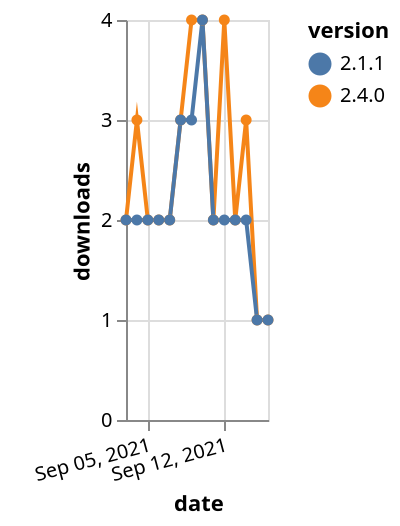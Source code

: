 {"$schema": "https://vega.github.io/schema/vega-lite/v5.json", "description": "A simple bar chart with embedded data.", "data": {"values": [{"date": "2021-09-03", "total": 15890, "delta": 2, "version": "2.4.0"}, {"date": "2021-09-04", "total": 15893, "delta": 3, "version": "2.4.0"}, {"date": "2021-09-05", "total": 15895, "delta": 2, "version": "2.4.0"}, {"date": "2021-09-06", "total": 15897, "delta": 2, "version": "2.4.0"}, {"date": "2021-09-07", "total": 15899, "delta": 2, "version": "2.4.0"}, {"date": "2021-09-08", "total": 15902, "delta": 3, "version": "2.4.0"}, {"date": "2021-09-09", "total": 15906, "delta": 4, "version": "2.4.0"}, {"date": "2021-09-10", "total": 15910, "delta": 4, "version": "2.4.0"}, {"date": "2021-09-11", "total": 15912, "delta": 2, "version": "2.4.0"}, {"date": "2021-09-12", "total": 15916, "delta": 4, "version": "2.4.0"}, {"date": "2021-09-13", "total": 15918, "delta": 2, "version": "2.4.0"}, {"date": "2021-09-14", "total": 15921, "delta": 3, "version": "2.4.0"}, {"date": "2021-09-15", "total": 15922, "delta": 1, "version": "2.4.0"}, {"date": "2021-09-16", "total": 15923, "delta": 1, "version": "2.4.0"}, {"date": "2021-09-03", "total": 2023, "delta": 2, "version": "2.1.1"}, {"date": "2021-09-04", "total": 2025, "delta": 2, "version": "2.1.1"}, {"date": "2021-09-05", "total": 2027, "delta": 2, "version": "2.1.1"}, {"date": "2021-09-06", "total": 2029, "delta": 2, "version": "2.1.1"}, {"date": "2021-09-07", "total": 2031, "delta": 2, "version": "2.1.1"}, {"date": "2021-09-08", "total": 2034, "delta": 3, "version": "2.1.1"}, {"date": "2021-09-09", "total": 2037, "delta": 3, "version": "2.1.1"}, {"date": "2021-09-10", "total": 2041, "delta": 4, "version": "2.1.1"}, {"date": "2021-09-11", "total": 2043, "delta": 2, "version": "2.1.1"}, {"date": "2021-09-12", "total": 2045, "delta": 2, "version": "2.1.1"}, {"date": "2021-09-13", "total": 2047, "delta": 2, "version": "2.1.1"}, {"date": "2021-09-14", "total": 2049, "delta": 2, "version": "2.1.1"}, {"date": "2021-09-15", "total": 2050, "delta": 1, "version": "2.1.1"}, {"date": "2021-09-16", "total": 2051, "delta": 1, "version": "2.1.1"}]}, "width": "container", "mark": {"type": "line", "point": {"filled": true}}, "encoding": {"x": {"field": "date", "type": "temporal", "timeUnit": "yearmonthdate", "title": "date", "axis": {"labelAngle": -15}}, "y": {"field": "delta", "type": "quantitative", "title": "downloads"}, "color": {"field": "version", "type": "nominal"}, "tooltip": {"field": "delta"}}}